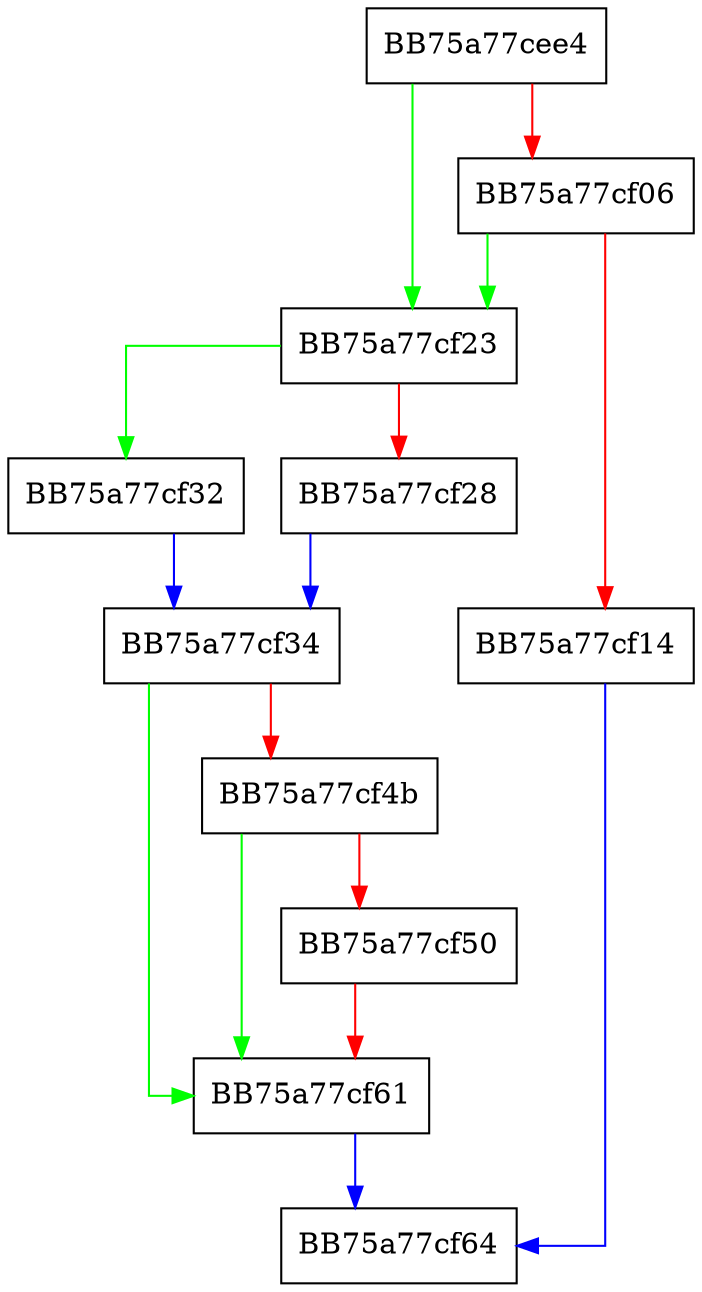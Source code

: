 digraph _recalloc_base {
  node [shape="box"];
  graph [splines=ortho];
  BB75a77cee4 -> BB75a77cf23 [color="green"];
  BB75a77cee4 -> BB75a77cf06 [color="red"];
  BB75a77cf06 -> BB75a77cf23 [color="green"];
  BB75a77cf06 -> BB75a77cf14 [color="red"];
  BB75a77cf14 -> BB75a77cf64 [color="blue"];
  BB75a77cf23 -> BB75a77cf32 [color="green"];
  BB75a77cf23 -> BB75a77cf28 [color="red"];
  BB75a77cf28 -> BB75a77cf34 [color="blue"];
  BB75a77cf32 -> BB75a77cf34 [color="blue"];
  BB75a77cf34 -> BB75a77cf61 [color="green"];
  BB75a77cf34 -> BB75a77cf4b [color="red"];
  BB75a77cf4b -> BB75a77cf61 [color="green"];
  BB75a77cf4b -> BB75a77cf50 [color="red"];
  BB75a77cf50 -> BB75a77cf61 [color="red"];
  BB75a77cf61 -> BB75a77cf64 [color="blue"];
}